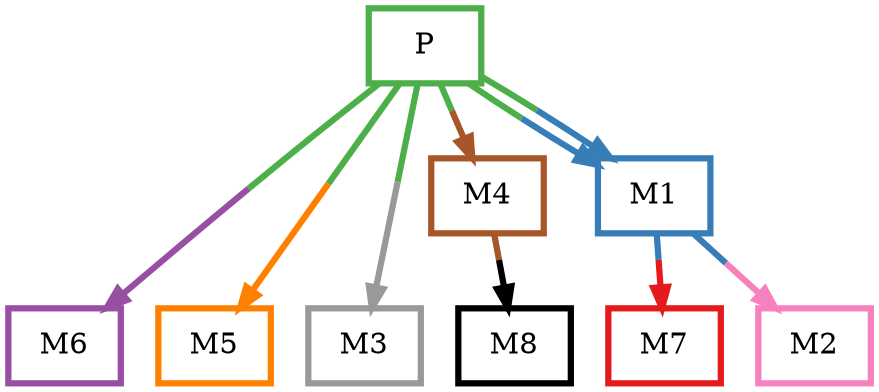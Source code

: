digraph barS {
	{
		rank=same
	0 [shape=box,penwidth=3,colorscheme=set19,color=3,label="P"]
	}
	{
		rank=same
		8 [shape=box,penwidth=3,colorscheme=set19,color=10,label="M8"]
		7 [shape=box,penwidth=3,colorscheme=set19,color=1,label="M7"]
		6 [shape=box,penwidth=3,colorscheme=set19,color=4,label="M6"]
		5 [shape=box,penwidth=3,colorscheme=set19,color=5,label="M5"]
		3 [shape=box,penwidth=3,colorscheme=set19,color=9,label="M3"]
		2 [shape=box,penwidth=3,colorscheme=set19,color=8,label="M2"]
	}
	4 [shape=box,penwidth=3,colorscheme=set19,color=7,label="M4"]
	1 [shape=box,penwidth=3,colorscheme=set19,color=2,label="M1"]
	4 -> 8 [penwidth=3,colorscheme=set19,color="7;0.5:10"]
	1 -> 7 [penwidth=3,colorscheme=set19,color="2;0.5:1"]
	1 -> 2 [penwidth=3,colorscheme=set19,color="2;0.5:8"]
	0 -> 6 [penwidth=3,colorscheme=set19,color="3;0.5:4"]
	0 -> 3 [penwidth=3,colorscheme=set19,color="3;0.5:9"]
	0 -> 4 [penwidth=3,colorscheme=set19,color="3;0.5:7"]
	0 -> 5 [penwidth=3,colorscheme=set19,color="3;0.5:5"]
	0 -> 1 [penwidth=3,colorscheme=set19,color="3;0.5:2"]
	0 -> 1 [penwidth=3,colorscheme=set19,color="3;0.5:2"]
}
